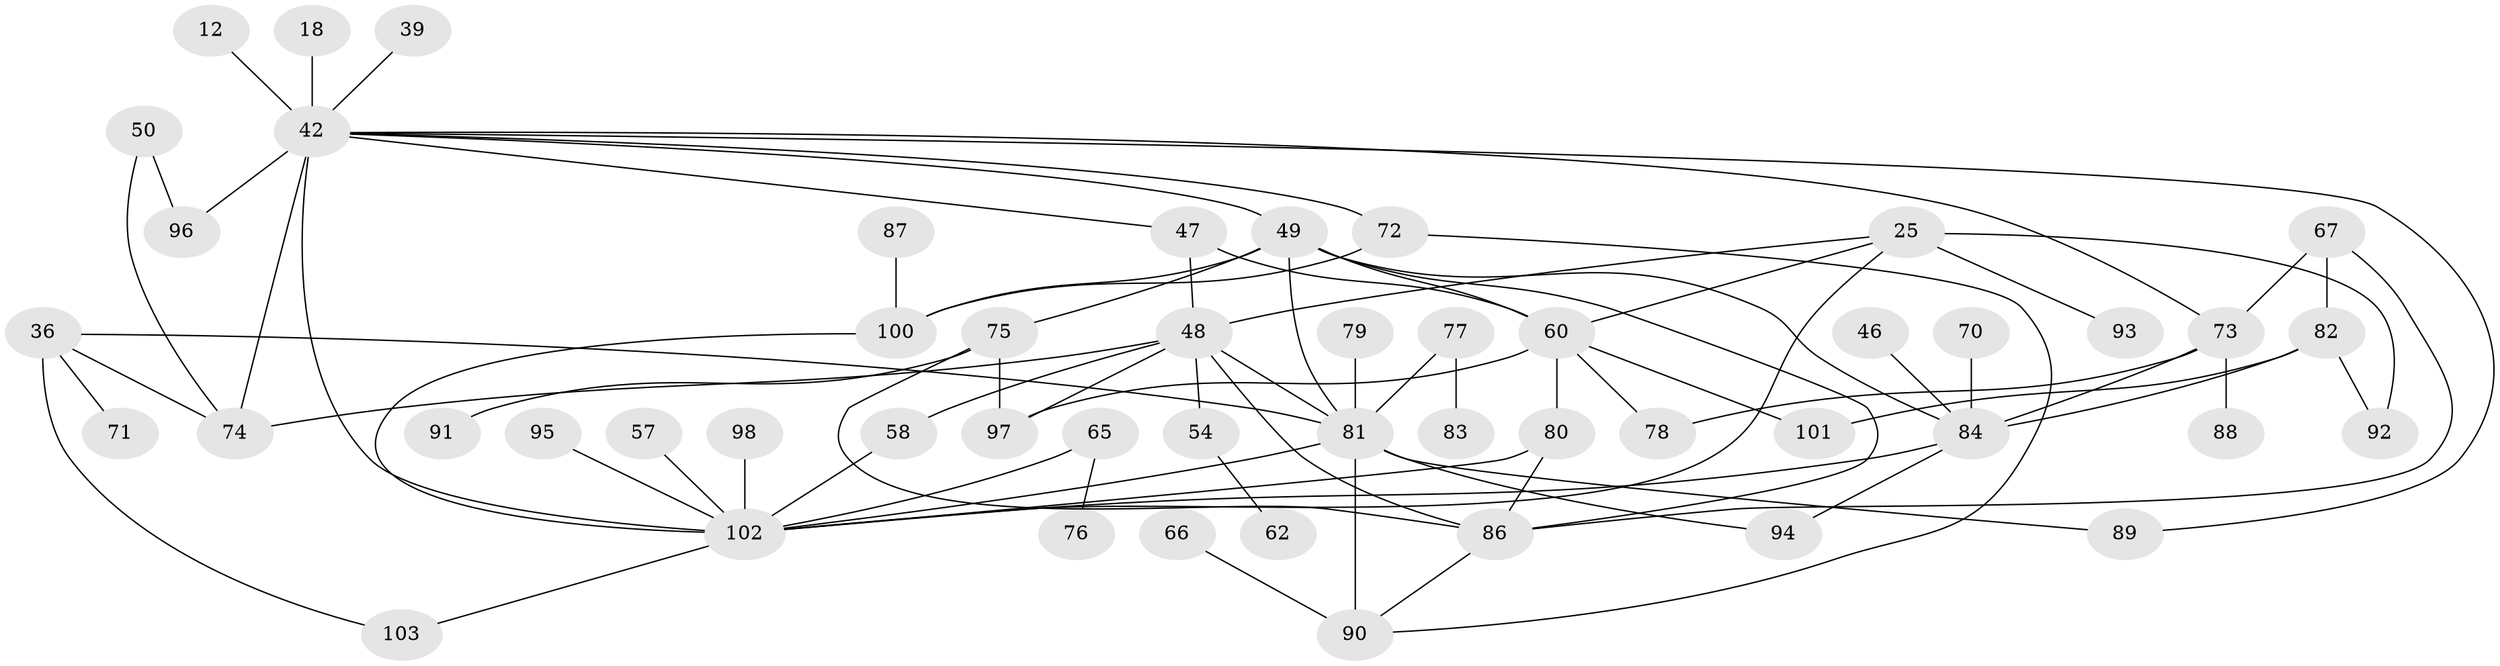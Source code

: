 // original degree distribution, {7: 0.019417475728155338, 4: 0.1553398058252427, 5: 0.02912621359223301, 3: 0.2621359223300971, 6: 0.06796116504854369, 1: 0.21359223300970873, 2: 0.24271844660194175, 10: 0.009708737864077669}
// Generated by graph-tools (version 1.1) at 2025/44/03/04/25 21:44:24]
// undirected, 51 vertices, 79 edges
graph export_dot {
graph [start="1"]
  node [color=gray90,style=filled];
  12;
  18;
  25;
  36;
  39;
  42 [super="+16+14+30+7"];
  46;
  47 [super="+35"];
  48;
  49 [super="+1+4"];
  50;
  54;
  57;
  58;
  60 [super="+3+33"];
  62;
  65;
  66;
  67;
  70;
  71;
  72;
  73 [super="+68"];
  74 [super="+24"];
  75 [super="+69"];
  76;
  77;
  78;
  79;
  80 [super="+51"];
  81 [super="+22+31+55+63+43"];
  82 [super="+61"];
  83;
  84 [super="+26"];
  86 [super="+59"];
  87;
  88;
  89 [super="+38"];
  90 [super="+64"];
  91;
  92 [super="+56"];
  93;
  94;
  95;
  96 [super="+40"];
  97 [super="+53"];
  98;
  100 [super="+15"];
  101;
  102 [super="+10+85+99"];
  103;
  12 -- 42;
  18 -- 42;
  25 -- 92 [weight=2];
  25 -- 93;
  25 -- 48;
  25 -- 60;
  25 -- 102;
  36 -- 71;
  36 -- 103;
  36 -- 74;
  36 -- 81;
  39 -- 42;
  42 -- 47;
  42 -- 74 [weight=2];
  42 -- 102 [weight=5];
  42 -- 72;
  42 -- 49;
  42 -- 89;
  42 -- 96;
  42 -- 73;
  46 -- 84;
  47 -- 48;
  47 -- 60;
  48 -- 54;
  48 -- 58;
  48 -- 74 [weight=2];
  48 -- 81 [weight=2];
  48 -- 97;
  48 -- 86;
  49 -- 60 [weight=3];
  49 -- 75;
  49 -- 100;
  49 -- 84;
  49 -- 86;
  49 -- 81 [weight=2];
  50 -- 74;
  50 -- 96;
  54 -- 62;
  57 -- 102;
  58 -- 102;
  60 -- 101;
  60 -- 80;
  60 -- 97;
  60 -- 78;
  65 -- 76;
  65 -- 102;
  66 -- 90;
  67 -- 82;
  67 -- 73;
  67 -- 86;
  70 -- 84;
  72 -- 90;
  72 -- 100;
  73 -- 88;
  73 -- 84;
  73 -- 78;
  75 -- 91;
  75 -- 97;
  75 -- 86;
  77 -- 83;
  77 -- 81;
  79 -- 81;
  80 -- 86;
  80 -- 102;
  81 -- 102 [weight=3];
  81 -- 89 [weight=2];
  81 -- 90 [weight=3];
  81 -- 94;
  82 -- 84 [weight=2];
  82 -- 92;
  82 -- 101;
  84 -- 94;
  84 -- 102 [weight=2];
  86 -- 90;
  87 -- 100;
  95 -- 102;
  98 -- 102;
  100 -- 102;
  102 -- 103;
}
